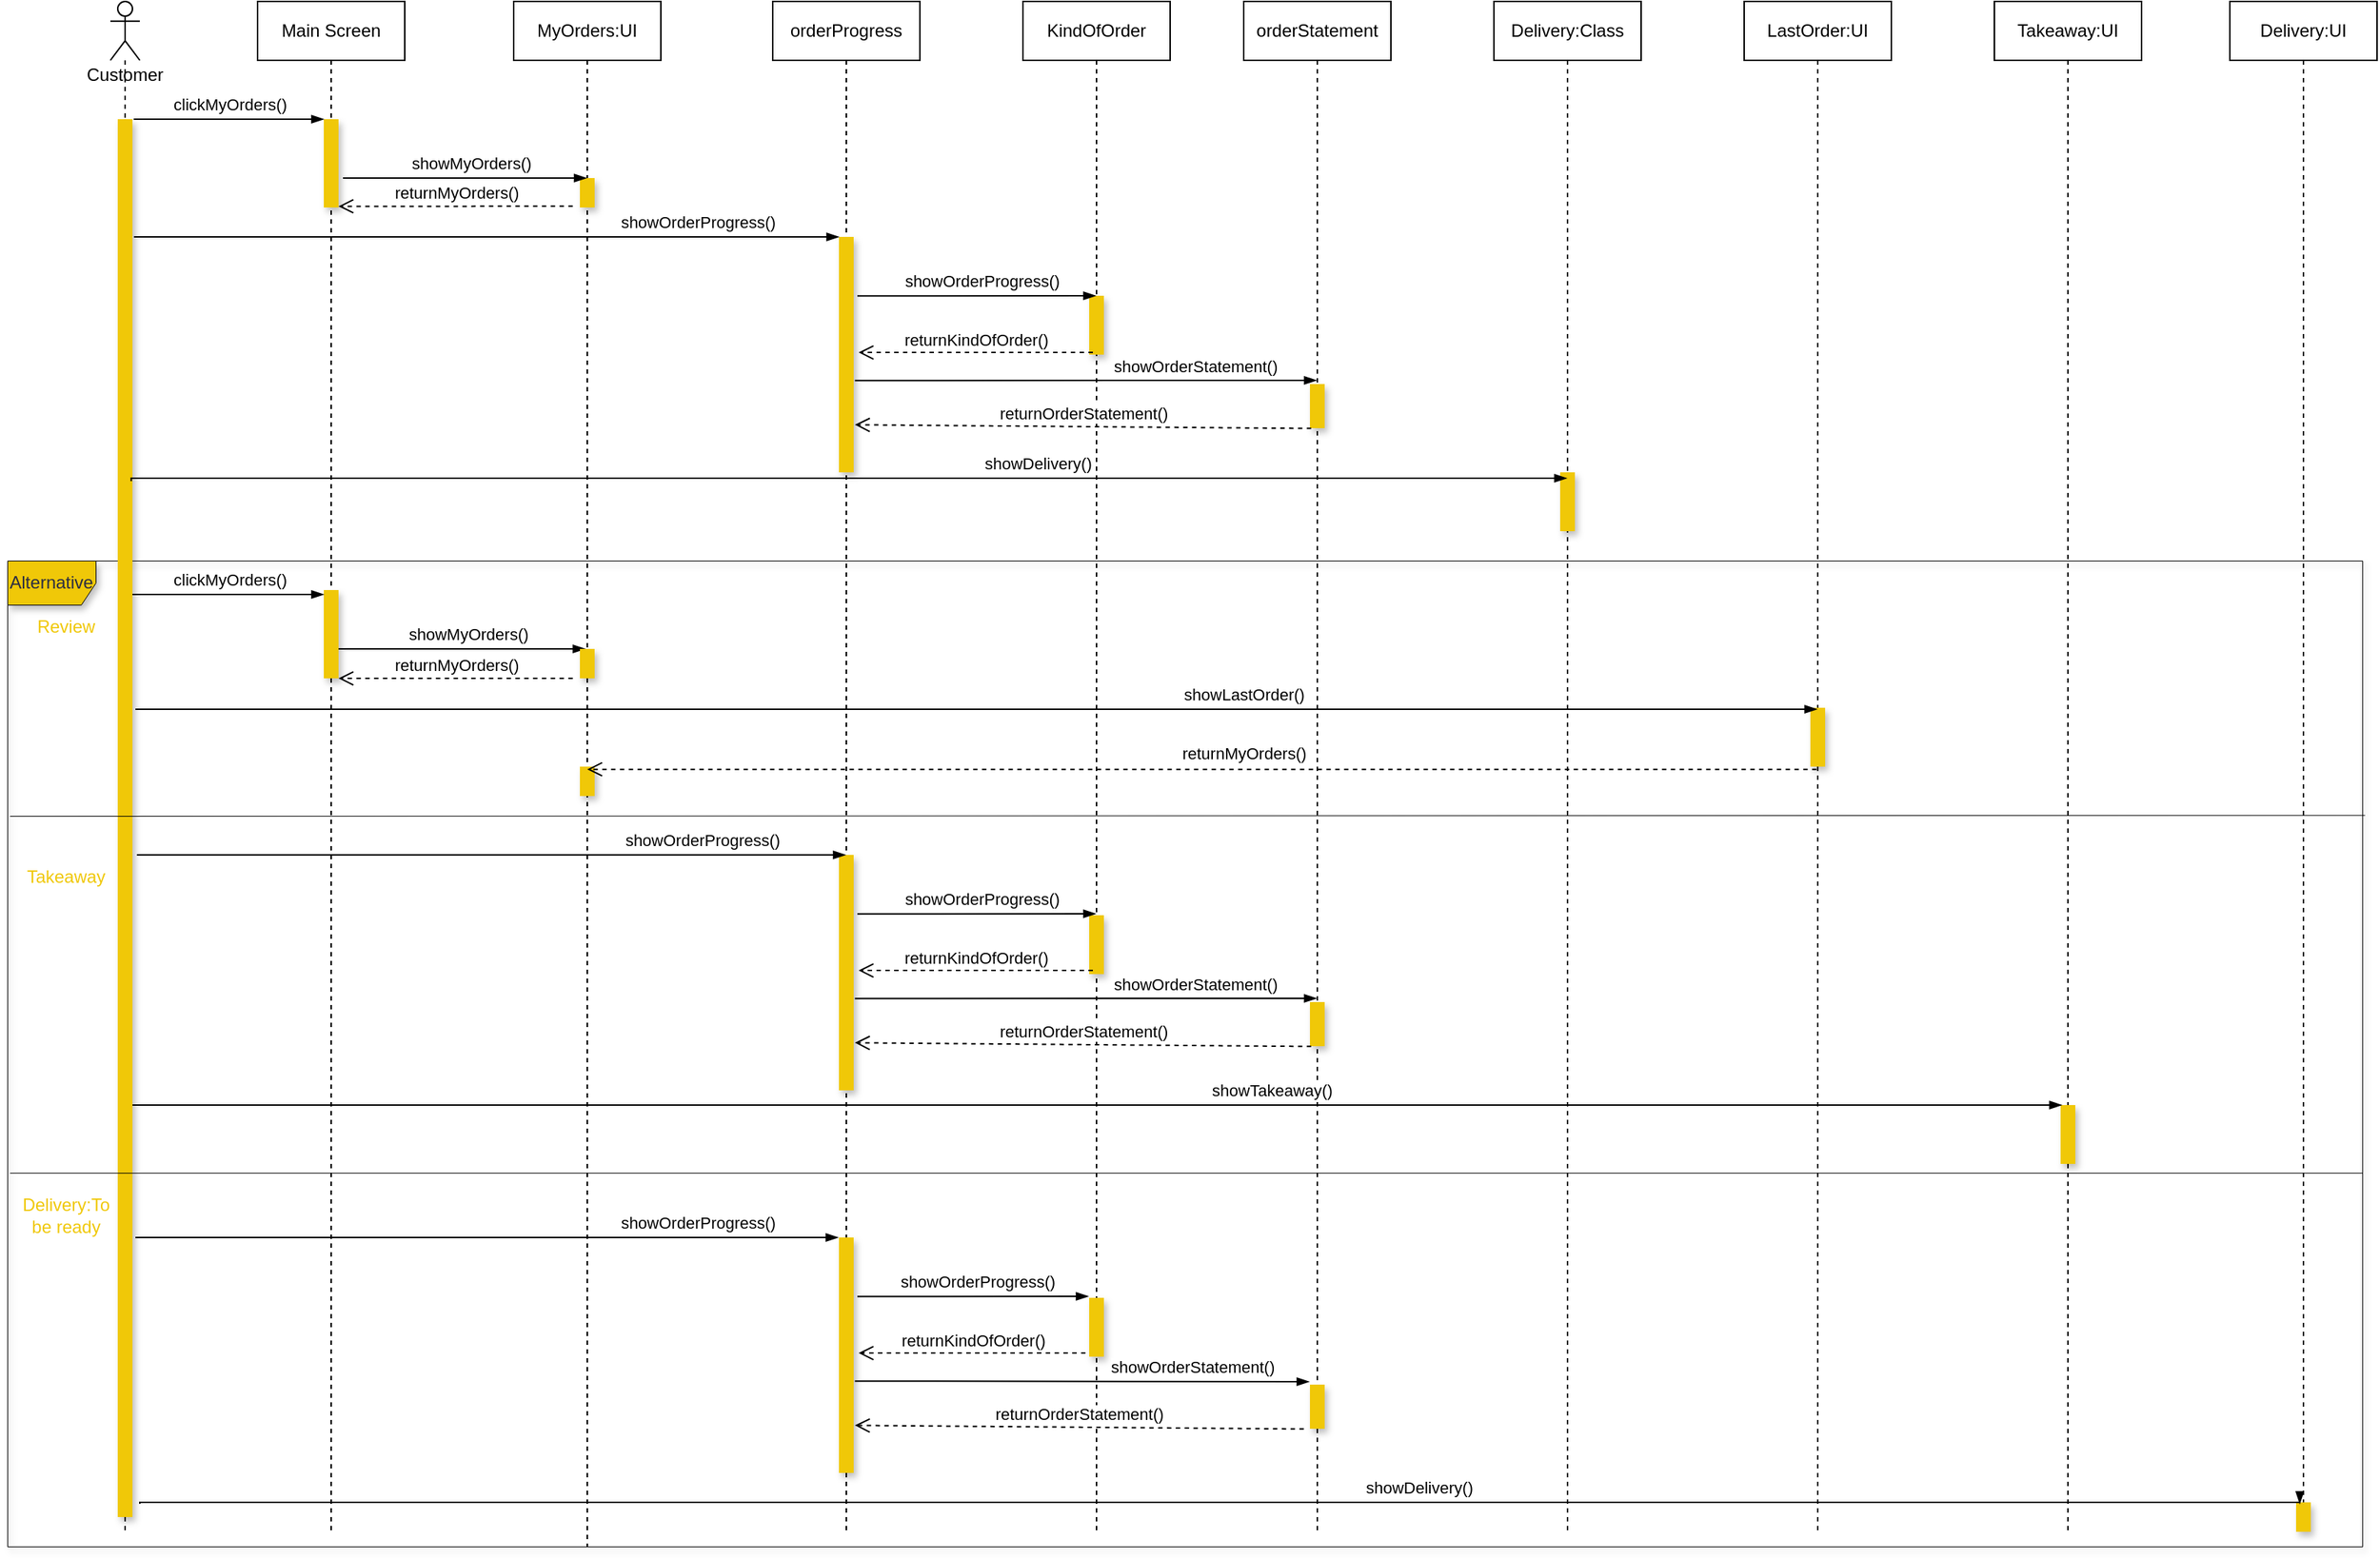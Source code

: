 <mxfile version="18.0.6" type="device"><diagram id="hjb4iSNKub6hVD7OBesj" name="Page-1"><mxGraphModel dx="1106" dy="882" grid="0" gridSize="10" guides="1" tooltips="1" connect="1" arrows="1" fold="1" page="0" pageScale="1" pageWidth="827" pageHeight="1169" math="0" shadow="0"><root><mxCell id="0"/><mxCell id="1" parent="0"/><mxCell id="kwQUIa8k_bRWjqPvPuAZ-77" value="Alternative" style="shape=umlFrame;whiteSpace=wrap;html=1;shadow=1;fillColor=#F0C808;fontColor=#2B2D42;strokeWidth=0.5;" parent="1" vertex="1"><mxGeometry x="20" y="420" width="1600" height="670" as="geometry"/></mxCell><mxCell id="kwQUIa8k_bRWjqPvPuAZ-1" value="Customer" style="shape=umlLifeline;participant=umlActor;perimeter=lifelinePerimeter;whiteSpace=wrap;html=1;container=1;collapsible=0;recursiveResize=0;verticalAlign=top;spacingTop=36;outlineConnect=0;" parent="1" vertex="1"><mxGeometry x="90" y="40" width="20" height="1040" as="geometry"/></mxCell><mxCell id="kwQUIa8k_bRWjqPvPuAZ-4" value="" style="html=1;points=[];perimeter=orthogonalPerimeter;fillColor=#F0C808;strokeColor=none;shadow=1;" parent="kwQUIa8k_bRWjqPvPuAZ-1" vertex="1"><mxGeometry x="5" y="80" width="10" height="950" as="geometry"/></mxCell><mxCell id="kwQUIa8k_bRWjqPvPuAZ-2" value="MyOrders:UI" style="shape=umlLifeline;perimeter=lifelinePerimeter;whiteSpace=wrap;html=1;container=1;collapsible=0;recursiveResize=0;outlineConnect=0;" parent="1" vertex="1"><mxGeometry x="364" y="40" width="100" height="1050" as="geometry"/></mxCell><mxCell id="kwQUIa8k_bRWjqPvPuAZ-10" value="" style="html=1;points=[];perimeter=orthogonalPerimeter;shadow=1;fillColor=#F0C808;strokeColor=none;" parent="kwQUIa8k_bRWjqPvPuAZ-2" vertex="1"><mxGeometry x="45" y="120" width="10" height="20" as="geometry"/></mxCell><mxCell id="kwQUIa8k_bRWjqPvPuAZ-37" value="" style="edgeStyle=elbowEdgeStyle;fontSize=12;html=1;endArrow=blockThin;endFill=1;rounded=0;elbow=vertical;" parent="kwQUIa8k_bRWjqPvPuAZ-2" edge="1"><mxGeometry width="160" relative="1" as="geometry"><mxPoint x="-119" y="440" as="sourcePoint"/><mxPoint x="48.67" y="440" as="targetPoint"/><Array as="points"><mxPoint x="-34.83" y="440"/></Array></mxGeometry></mxCell><mxCell id="kwQUIa8k_bRWjqPvPuAZ-38" value="showMyOrders()" style="edgeLabel;html=1;align=center;verticalAlign=middle;resizable=0;points=[];" parent="kwQUIa8k_bRWjqPvPuAZ-37" vertex="1" connectable="0"><mxGeometry x="0.201" y="-2" relative="1" as="geometry"><mxPoint x="-13" y="-12" as="offset"/></mxGeometry></mxCell><mxCell id="kwQUIa8k_bRWjqPvPuAZ-40" value="" style="html=1;points=[];perimeter=orthogonalPerimeter;shadow=1;fillColor=#F0C808;strokeColor=none;" parent="kwQUIa8k_bRWjqPvPuAZ-2" vertex="1"><mxGeometry x="45" y="440" width="10" height="20" as="geometry"/></mxCell><mxCell id="kwQUIa8k_bRWjqPvPuAZ-45" value="" style="html=1;points=[];perimeter=orthogonalPerimeter;shadow=1;fillColor=#F0C808;strokeColor=none;" parent="kwQUIa8k_bRWjqPvPuAZ-2" vertex="1"><mxGeometry x="45" y="520" width="10" height="20" as="geometry"/></mxCell><mxCell id="kwQUIa8k_bRWjqPvPuAZ-3" value="Main Screen" style="shape=umlLifeline;perimeter=lifelinePerimeter;whiteSpace=wrap;html=1;container=1;collapsible=0;recursiveResize=0;outlineConnect=0;" parent="1" vertex="1"><mxGeometry x="190" y="40" width="100" height="1040" as="geometry"/></mxCell><mxCell id="kwQUIa8k_bRWjqPvPuAZ-5" value="" style="html=1;points=[];perimeter=orthogonalPerimeter;shadow=1;fillColor=#F0C808;strokeColor=none;" parent="kwQUIa8k_bRWjqPvPuAZ-3" vertex="1"><mxGeometry x="45" y="80" width="10" height="60" as="geometry"/></mxCell><mxCell id="kwQUIa8k_bRWjqPvPuAZ-32" value="returnMyOrders()" style="html=1;verticalAlign=bottom;endArrow=open;dashed=1;endSize=8;rounded=0;entryX=1.333;entryY=0.491;entryDx=0;entryDy=0;entryPerimeter=0;exitX=0.25;exitY=0.963;exitDx=0;exitDy=0;exitPerimeter=0;" parent="kwQUIa8k_bRWjqPvPuAZ-3" edge="1"><mxGeometry relative="1" as="geometry"><mxPoint x="214.17" y="139.17" as="sourcePoint"/><mxPoint x="55.0" y="139.21" as="targetPoint"/></mxGeometry></mxCell><mxCell id="kwQUIa8k_bRWjqPvPuAZ-34" value="" style="html=1;points=[];perimeter=orthogonalPerimeter;shadow=1;fillColor=#F0C808;strokeColor=none;" parent="kwQUIa8k_bRWjqPvPuAZ-3" vertex="1"><mxGeometry x="45" y="400" width="10" height="60" as="geometry"/></mxCell><mxCell id="kwQUIa8k_bRWjqPvPuAZ-6" value="" style="edgeStyle=elbowEdgeStyle;fontSize=12;html=1;endArrow=blockThin;endFill=1;rounded=0;exitX=1.083;exitY=0;exitDx=0;exitDy=0;exitPerimeter=0;entryX=0;entryY=0.004;entryDx=0;entryDy=0;entryPerimeter=0;elbow=vertical;" parent="1" source="kwQUIa8k_bRWjqPvPuAZ-4" target="kwQUIa8k_bRWjqPvPuAZ-5" edge="1"><mxGeometry width="160" relative="1" as="geometry"><mxPoint x="110" y="140" as="sourcePoint"/><mxPoint x="270" y="140" as="targetPoint"/></mxGeometry></mxCell><mxCell id="kwQUIa8k_bRWjqPvPuAZ-7" value="clickMyOrders()" style="edgeLabel;html=1;align=center;verticalAlign=middle;resizable=0;points=[];" parent="kwQUIa8k_bRWjqPvPuAZ-6" vertex="1" connectable="0"><mxGeometry x="0.201" y="-2" relative="1" as="geometry"><mxPoint x="-13" y="-12" as="offset"/></mxGeometry></mxCell><mxCell id="kwQUIa8k_bRWjqPvPuAZ-8" value="" style="edgeStyle=elbowEdgeStyle;fontSize=12;html=1;endArrow=blockThin;endFill=1;rounded=0;elbow=vertical;" parent="1" target="kwQUIa8k_bRWjqPvPuAZ-2" edge="1"><mxGeometry width="160" relative="1" as="geometry"><mxPoint x="248" y="160" as="sourcePoint"/><mxPoint x="245" y="130.16" as="targetPoint"/><Array as="points"><mxPoint x="330" y="160"/></Array></mxGeometry></mxCell><mxCell id="kwQUIa8k_bRWjqPvPuAZ-9" value="showMyOrders()" style="edgeLabel;html=1;align=center;verticalAlign=middle;resizable=0;points=[];" parent="kwQUIa8k_bRWjqPvPuAZ-8" vertex="1" connectable="0"><mxGeometry x="0.201" y="-2" relative="1" as="geometry"><mxPoint x="-13" y="-12" as="offset"/></mxGeometry></mxCell><mxCell id="kwQUIa8k_bRWjqPvPuAZ-11" value="orderProgress" style="shape=umlLifeline;perimeter=lifelinePerimeter;whiteSpace=wrap;html=1;container=1;collapsible=0;recursiveResize=0;outlineConnect=0;" parent="1" vertex="1"><mxGeometry x="540" y="40" width="100" height="1040" as="geometry"/></mxCell><mxCell id="kwQUIa8k_bRWjqPvPuAZ-12" value="" style="html=1;points=[];perimeter=orthogonalPerimeter;shadow=1;fillColor=#F0C808;strokeColor=none;" parent="kwQUIa8k_bRWjqPvPuAZ-11" vertex="1"><mxGeometry x="45" y="160" width="10" height="160" as="geometry"/></mxCell><mxCell id="kwQUIa8k_bRWjqPvPuAZ-50" value="" style="html=1;points=[];perimeter=orthogonalPerimeter;shadow=1;fillColor=#F0C808;strokeColor=none;" parent="kwQUIa8k_bRWjqPvPuAZ-11" vertex="1"><mxGeometry x="45" y="580" width="10" height="160" as="geometry"/></mxCell><mxCell id="kwQUIa8k_bRWjqPvPuAZ-65" value="" style="html=1;points=[];perimeter=orthogonalPerimeter;shadow=1;fillColor=#F0C808;strokeColor=none;" parent="kwQUIa8k_bRWjqPvPuAZ-11" vertex="1"><mxGeometry x="45" y="840" width="10" height="160" as="geometry"/></mxCell><mxCell id="kwQUIa8k_bRWjqPvPuAZ-13" value="KindOfOrder" style="shape=umlLifeline;perimeter=lifelinePerimeter;whiteSpace=wrap;html=1;container=1;collapsible=0;recursiveResize=0;outlineConnect=0;" parent="1" vertex="1"><mxGeometry x="710" y="40" width="100" height="1040" as="geometry"/></mxCell><mxCell id="kwQUIa8k_bRWjqPvPuAZ-14" value="" style="html=1;points=[];perimeter=orthogonalPerimeter;shadow=1;fillColor=#F0C808;strokeColor=none;" parent="kwQUIa8k_bRWjqPvPuAZ-13" vertex="1"><mxGeometry x="45" y="200" width="10" height="40" as="geometry"/></mxCell><mxCell id="kwQUIa8k_bRWjqPvPuAZ-80" value="" style="html=1;points=[];perimeter=orthogonalPerimeter;shadow=1;fillColor=#F0C808;strokeColor=none;" parent="kwQUIa8k_bRWjqPvPuAZ-13" vertex="1"><mxGeometry x="45" y="621" width="10" height="40" as="geometry"/></mxCell><mxCell id="kwQUIa8k_bRWjqPvPuAZ-81" value="" style="html=1;points=[];perimeter=orthogonalPerimeter;shadow=1;fillColor=#F0C808;strokeColor=none;" parent="kwQUIa8k_bRWjqPvPuAZ-13" vertex="1"><mxGeometry x="45" y="881" width="10" height="40" as="geometry"/></mxCell><mxCell id="kwQUIa8k_bRWjqPvPuAZ-15" value="orderStatement" style="shape=umlLifeline;perimeter=lifelinePerimeter;whiteSpace=wrap;html=1;container=1;collapsible=0;recursiveResize=0;outlineConnect=0;" parent="1" vertex="1"><mxGeometry x="860" y="40" width="100" height="1040" as="geometry"/></mxCell><mxCell id="kwQUIa8k_bRWjqPvPuAZ-16" value="" style="html=1;points=[];perimeter=orthogonalPerimeter;shadow=1;fillColor=#F0C808;strokeColor=none;" parent="kwQUIa8k_bRWjqPvPuAZ-15" vertex="1"><mxGeometry x="45" y="260" width="10" height="30" as="geometry"/></mxCell><mxCell id="kwQUIa8k_bRWjqPvPuAZ-59" value="" style="html=1;points=[];perimeter=orthogonalPerimeter;shadow=1;fillColor=#F0C808;strokeColor=none;" parent="kwQUIa8k_bRWjqPvPuAZ-15" vertex="1"><mxGeometry x="45" y="680" width="10" height="30" as="geometry"/></mxCell><mxCell id="kwQUIa8k_bRWjqPvPuAZ-76" value="" style="html=1;points=[];perimeter=orthogonalPerimeter;shadow=1;fillColor=#F0C808;strokeColor=none;" parent="kwQUIa8k_bRWjqPvPuAZ-15" vertex="1"><mxGeometry x="45" y="940" width="10" height="30" as="geometry"/></mxCell><mxCell id="kwQUIa8k_bRWjqPvPuAZ-17" value="" style="edgeStyle=elbowEdgeStyle;fontSize=12;html=1;endArrow=blockThin;endFill=1;rounded=0;elbow=vertical;" parent="1" target="kwQUIa8k_bRWjqPvPuAZ-12" edge="1"><mxGeometry width="160" relative="1" as="geometry"><mxPoint x="106" y="200" as="sourcePoint"/><mxPoint x="590" y="198" as="targetPoint"/><Array as="points"><mxPoint x="170" y="200"/></Array></mxGeometry></mxCell><mxCell id="kwQUIa8k_bRWjqPvPuAZ-18" value="showOrderProgress()" style="edgeLabel;html=1;align=center;verticalAlign=middle;resizable=0;points=[];" parent="kwQUIa8k_bRWjqPvPuAZ-17" vertex="1" connectable="0"><mxGeometry x="0.201" y="-2" relative="1" as="geometry"><mxPoint x="95" y="-12" as="offset"/></mxGeometry></mxCell><mxCell id="kwQUIa8k_bRWjqPvPuAZ-19" value="Delivery:Class" style="shape=umlLifeline;perimeter=lifelinePerimeter;whiteSpace=wrap;html=1;container=1;collapsible=0;recursiveResize=0;outlineConnect=0;" parent="1" vertex="1"><mxGeometry x="1030" y="40" width="100" height="1040" as="geometry"/></mxCell><mxCell id="kwQUIa8k_bRWjqPvPuAZ-20" value="" style="html=1;points=[];perimeter=orthogonalPerimeter;shadow=1;fillColor=#F0C808;strokeColor=none;" parent="kwQUIa8k_bRWjqPvPuAZ-19" vertex="1"><mxGeometry x="45" y="320" width="10" height="40" as="geometry"/></mxCell><mxCell id="kwQUIa8k_bRWjqPvPuAZ-23" value="returnKindOfOrder()" style="html=1;verticalAlign=bottom;endArrow=open;dashed=1;endSize=8;rounded=0;entryX=1.333;entryY=0.491;entryDx=0;entryDy=0;entryPerimeter=0;exitX=0.25;exitY=0.963;exitDx=0;exitDy=0;exitPerimeter=0;" parent="1" source="kwQUIa8k_bRWjqPvPuAZ-14" target="kwQUIa8k_bRWjqPvPuAZ-12" edge="1"><mxGeometry relative="1" as="geometry"><mxPoint x="690" y="280" as="sourcePoint"/><mxPoint x="610" y="280" as="targetPoint"/></mxGeometry></mxCell><mxCell id="kwQUIa8k_bRWjqPvPuAZ-25" value="" style="edgeStyle=elbowEdgeStyle;fontSize=12;html=1;endArrow=blockThin;endFill=1;rounded=0;exitX=1.25;exitY=0.251;exitDx=0;exitDy=0;exitPerimeter=0;elbow=vertical;" parent="1" source="kwQUIa8k_bRWjqPvPuAZ-12" target="kwQUIa8k_bRWjqPvPuAZ-13" edge="1"><mxGeometry width="160" relative="1" as="geometry"><mxPoint x="430.83" y="209.32" as="sourcePoint"/><mxPoint x="600" y="208" as="targetPoint"/></mxGeometry></mxCell><mxCell id="kwQUIa8k_bRWjqPvPuAZ-26" value="showOrderProgress()" style="edgeLabel;html=1;align=center;verticalAlign=middle;resizable=0;points=[];" parent="kwQUIa8k_bRWjqPvPuAZ-25" vertex="1" connectable="0"><mxGeometry x="0.201" y="-2" relative="1" as="geometry"><mxPoint x="-13" y="-12" as="offset"/></mxGeometry></mxCell><mxCell id="kwQUIa8k_bRWjqPvPuAZ-27" value="" style="edgeStyle=elbowEdgeStyle;fontSize=12;html=1;endArrow=blockThin;endFill=1;rounded=0;elbow=vertical;exitX=1.083;exitY=0.61;exitDx=0;exitDy=0;exitPerimeter=0;" parent="1" source="kwQUIa8k_bRWjqPvPuAZ-12" target="kwQUIa8k_bRWjqPvPuAZ-15" edge="1"><mxGeometry width="160" relative="1" as="geometry"><mxPoint x="607.5" y="250.16" as="sourcePoint"/><mxPoint x="769.5" y="250.167" as="targetPoint"/><Array as="points"/></mxGeometry></mxCell><mxCell id="kwQUIa8k_bRWjqPvPuAZ-28" value="showOrderStatement()" style="edgeLabel;html=1;align=center;verticalAlign=middle;resizable=0;points=[];" parent="kwQUIa8k_bRWjqPvPuAZ-27" vertex="1" connectable="0"><mxGeometry x="0.201" y="-2" relative="1" as="geometry"><mxPoint x="43" y="-12" as="offset"/></mxGeometry></mxCell><mxCell id="kwQUIa8k_bRWjqPvPuAZ-29" value="returnOrderStatement()" style="html=1;verticalAlign=bottom;endArrow=open;dashed=1;endSize=8;rounded=0;entryX=1.083;entryY=0.798;entryDx=0;entryDy=0;entryPerimeter=0;exitX=0.083;exitY=1.006;exitDx=0;exitDy=0;exitPerimeter=0;" parent="1" source="kwQUIa8k_bRWjqPvPuAZ-16" target="kwQUIa8k_bRWjqPvPuAZ-12" edge="1"><mxGeometry relative="1" as="geometry"><mxPoint x="767.5" y="288.52" as="sourcePoint"/><mxPoint x="608.33" y="288.56" as="targetPoint"/></mxGeometry></mxCell><mxCell id="kwQUIa8k_bRWjqPvPuAZ-30" value="" style="edgeStyle=elbowEdgeStyle;fontSize=12;html=1;endArrow=blockThin;endFill=1;rounded=0;elbow=vertical;exitX=0.917;exitY=0.259;exitDx=0;exitDy=0;exitPerimeter=0;" parent="1" source="kwQUIa8k_bRWjqPvPuAZ-4" target="kwQUIa8k_bRWjqPvPuAZ-19" edge="1"><mxGeometry width="160" relative="1" as="geometry"><mxPoint x="607.5" y="250.16" as="sourcePoint"/><mxPoint x="1060" y="365" as="targetPoint"/><Array as="points"><mxPoint x="1080" y="364"/></Array></mxGeometry></mxCell><mxCell id="kwQUIa8k_bRWjqPvPuAZ-31" value="showDelivery()" style="edgeLabel;html=1;align=center;verticalAlign=middle;resizable=0;points=[];" parent="kwQUIa8k_bRWjqPvPuAZ-30" vertex="1" connectable="0"><mxGeometry x="0.201" y="-2" relative="1" as="geometry"><mxPoint x="31" y="-12" as="offset"/></mxGeometry></mxCell><mxCell id="kwQUIa8k_bRWjqPvPuAZ-33" value="Review" style="text;html=1;strokeColor=none;fillColor=none;align=center;verticalAlign=middle;whiteSpace=wrap;rounded=0;shadow=1;fontColor=#F0C808;" parent="1" vertex="1"><mxGeometry x="30" y="450" width="60" height="30" as="geometry"/></mxCell><mxCell id="kwQUIa8k_bRWjqPvPuAZ-35" value="" style="edgeStyle=elbowEdgeStyle;fontSize=12;html=1;endArrow=blockThin;endFill=1;rounded=0;exitX=1;exitY=0.34;exitDx=0;exitDy=0;exitPerimeter=0;elbow=vertical;entryX=0;entryY=0.044;entryDx=0;entryDy=0;entryPerimeter=0;" parent="1" source="kwQUIa8k_bRWjqPvPuAZ-4" target="kwQUIa8k_bRWjqPvPuAZ-34" edge="1"><mxGeometry width="160" relative="1" as="geometry"><mxPoint x="110.0" y="440" as="sourcePoint"/><mxPoint x="230" y="442" as="targetPoint"/></mxGeometry></mxCell><mxCell id="kwQUIa8k_bRWjqPvPuAZ-36" value="clickMyOrders()" style="edgeLabel;html=1;align=center;verticalAlign=middle;resizable=0;points=[];" parent="kwQUIa8k_bRWjqPvPuAZ-35" vertex="1" connectable="0"><mxGeometry x="0.201" y="-2" relative="1" as="geometry"><mxPoint x="-13" y="-12" as="offset"/></mxGeometry></mxCell><mxCell id="kwQUIa8k_bRWjqPvPuAZ-39" value="returnMyOrders()" style="html=1;verticalAlign=bottom;endArrow=open;dashed=1;endSize=8;rounded=0;entryX=1.333;entryY=0.491;entryDx=0;entryDy=0;entryPerimeter=0;exitX=0.25;exitY=0.963;exitDx=0;exitDy=0;exitPerimeter=0;" parent="1" edge="1"><mxGeometry relative="1" as="geometry"><mxPoint x="404.17" y="500.0" as="sourcePoint"/><mxPoint x="245.0" y="500.04" as="targetPoint"/></mxGeometry></mxCell><mxCell id="kwQUIa8k_bRWjqPvPuAZ-41" value="LastOrder:UI" style="shape=umlLifeline;perimeter=lifelinePerimeter;whiteSpace=wrap;html=1;container=1;collapsible=0;recursiveResize=0;outlineConnect=0;" parent="1" vertex="1"><mxGeometry x="1200" y="40" width="100" height="1040" as="geometry"/></mxCell><mxCell id="kwQUIa8k_bRWjqPvPuAZ-42" value="" style="html=1;points=[];perimeter=orthogonalPerimeter;shadow=1;fillColor=#F0C808;strokeColor=none;" parent="kwQUIa8k_bRWjqPvPuAZ-41" vertex="1"><mxGeometry x="45" y="480" width="10" height="40" as="geometry"/></mxCell><mxCell id="kwQUIa8k_bRWjqPvPuAZ-43" value="" style="edgeStyle=elbowEdgeStyle;fontSize=12;html=1;endArrow=blockThin;endFill=1;rounded=0;elbow=vertical;" parent="1" target="kwQUIa8k_bRWjqPvPuAZ-41" edge="1"><mxGeometry width="160" relative="1" as="geometry"><mxPoint x="107" y="521" as="sourcePoint"/><mxPoint x="589.17" y="521.4" as="targetPoint"/><Array as="points"/></mxGeometry></mxCell><mxCell id="kwQUIa8k_bRWjqPvPuAZ-44" value="showLastOrder()" style="edgeLabel;html=1;align=center;verticalAlign=middle;resizable=0;points=[];" parent="kwQUIa8k_bRWjqPvPuAZ-43" vertex="1" connectable="0"><mxGeometry x="0.201" y="-2" relative="1" as="geometry"><mxPoint x="67" y="-12" as="offset"/></mxGeometry></mxCell><mxCell id="kwQUIa8k_bRWjqPvPuAZ-46" value="returnMyOrders()" style="html=1;verticalAlign=bottom;endArrow=open;dashed=1;endSize=8;rounded=0;exitX=0.417;exitY=1.046;exitDx=0;exitDy=0;exitPerimeter=0;" parent="1" source="kwQUIa8k_bRWjqPvPuAZ-42" target="kwQUIa8k_bRWjqPvPuAZ-2" edge="1"><mxGeometry x="-0.068" y="-2" relative="1" as="geometry"><mxPoint x="910.0" y="562.5" as="sourcePoint"/><mxPoint x="600.0" y="560" as="targetPoint"/><mxPoint as="offset"/></mxGeometry></mxCell><mxCell id="kwQUIa8k_bRWjqPvPuAZ-47" value="Takeaway" style="text;html=1;strokeColor=none;fillColor=none;align=center;verticalAlign=middle;whiteSpace=wrap;rounded=0;shadow=1;fontColor=#F0C808;" parent="1" vertex="1"><mxGeometry x="30" y="620" width="60" height="30" as="geometry"/></mxCell><mxCell id="kwQUIa8k_bRWjqPvPuAZ-48" value="Takeaway:UI" style="shape=umlLifeline;perimeter=lifelinePerimeter;whiteSpace=wrap;html=1;container=1;collapsible=0;recursiveResize=0;outlineConnect=0;" parent="1" vertex="1"><mxGeometry x="1370" y="40" width="100" height="1040" as="geometry"/></mxCell><mxCell id="kwQUIa8k_bRWjqPvPuAZ-49" value="" style="html=1;points=[];perimeter=orthogonalPerimeter;shadow=1;fillColor=#F0C808;strokeColor=none;" parent="kwQUIa8k_bRWjqPvPuAZ-48" vertex="1"><mxGeometry x="45" y="750" width="10" height="40" as="geometry"/></mxCell><mxCell id="kwQUIa8k_bRWjqPvPuAZ-51" value="" style="edgeStyle=elbowEdgeStyle;fontSize=12;html=1;endArrow=blockThin;endFill=1;rounded=0;exitX=1.25;exitY=0.251;exitDx=0;exitDy=0;exitPerimeter=0;elbow=vertical;" parent="1" source="kwQUIa8k_bRWjqPvPuAZ-50" edge="1"><mxGeometry width="160" relative="1" as="geometry"><mxPoint x="430.83" y="629.32" as="sourcePoint"/><mxPoint x="759.5" y="660.167" as="targetPoint"/></mxGeometry></mxCell><mxCell id="kwQUIa8k_bRWjqPvPuAZ-52" value="showOrderProgress()" style="edgeLabel;html=1;align=center;verticalAlign=middle;resizable=0;points=[];" parent="kwQUIa8k_bRWjqPvPuAZ-51" vertex="1" connectable="0"><mxGeometry x="0.201" y="-2" relative="1" as="geometry"><mxPoint x="-13" y="-12" as="offset"/></mxGeometry></mxCell><mxCell id="kwQUIa8k_bRWjqPvPuAZ-53" value="returnKindOfOrder()" style="html=1;verticalAlign=bottom;endArrow=open;dashed=1;endSize=8;rounded=0;entryX=1.333;entryY=0.491;entryDx=0;entryDy=0;entryPerimeter=0;exitX=0.25;exitY=0.963;exitDx=0;exitDy=0;exitPerimeter=0;" parent="1" target="kwQUIa8k_bRWjqPvPuAZ-50" edge="1"><mxGeometry relative="1" as="geometry"><mxPoint x="757.5" y="698.52" as="sourcePoint"/><mxPoint x="610" y="700" as="targetPoint"/></mxGeometry></mxCell><mxCell id="kwQUIa8k_bRWjqPvPuAZ-54" value="" style="edgeStyle=elbowEdgeStyle;fontSize=12;html=1;endArrow=blockThin;endFill=1;rounded=0;elbow=vertical;exitX=1.083;exitY=0.61;exitDx=0;exitDy=0;exitPerimeter=0;" parent="1" source="kwQUIa8k_bRWjqPvPuAZ-50" edge="1"><mxGeometry width="160" relative="1" as="geometry"><mxPoint x="607.5" y="670.16" as="sourcePoint"/><mxPoint x="909.5" y="717.667" as="targetPoint"/><Array as="points"/></mxGeometry></mxCell><mxCell id="kwQUIa8k_bRWjqPvPuAZ-55" value="showOrderStatement()" style="edgeLabel;html=1;align=center;verticalAlign=middle;resizable=0;points=[];" parent="kwQUIa8k_bRWjqPvPuAZ-54" vertex="1" connectable="0"><mxGeometry x="0.201" y="-2" relative="1" as="geometry"><mxPoint x="43" y="-12" as="offset"/></mxGeometry></mxCell><mxCell id="kwQUIa8k_bRWjqPvPuAZ-56" value="returnOrderStatement()" style="html=1;verticalAlign=bottom;endArrow=open;dashed=1;endSize=8;rounded=0;entryX=1.083;entryY=0.798;entryDx=0;entryDy=0;entryPerimeter=0;exitX=0.083;exitY=1.006;exitDx=0;exitDy=0;exitPerimeter=0;" parent="1" target="kwQUIa8k_bRWjqPvPuAZ-50" edge="1"><mxGeometry relative="1" as="geometry"><mxPoint x="905.83" y="750.18" as="sourcePoint"/><mxPoint x="608.33" y="708.56" as="targetPoint"/></mxGeometry></mxCell><mxCell id="kwQUIa8k_bRWjqPvPuAZ-57" value="" style="edgeStyle=elbowEdgeStyle;fontSize=12;html=1;endArrow=blockThin;endFill=1;rounded=0;elbow=vertical;" parent="1" target="kwQUIa8k_bRWjqPvPuAZ-11" edge="1"><mxGeometry width="160" relative="1" as="geometry"><mxPoint x="108" y="620" as="sourcePoint"/><mxPoint x="560" y="630" as="targetPoint"/><Array as="points"><mxPoint x="120" y="620"/></Array></mxGeometry></mxCell><mxCell id="kwQUIa8k_bRWjqPvPuAZ-58" value="showOrderProgress()" style="edgeLabel;html=1;align=center;verticalAlign=middle;resizable=0;points=[];" parent="kwQUIa8k_bRWjqPvPuAZ-57" vertex="1" connectable="0"><mxGeometry x="0.201" y="-2" relative="1" as="geometry"><mxPoint x="95" y="-12" as="offset"/></mxGeometry></mxCell><mxCell id="kwQUIa8k_bRWjqPvPuAZ-60" value="" style="edgeStyle=elbowEdgeStyle;fontSize=12;html=1;endArrow=blockThin;endFill=1;rounded=0;elbow=vertical;entryX=0.083;entryY=0.004;entryDx=0;entryDy=0;entryPerimeter=0;" parent="1" target="kwQUIa8k_bRWjqPvPuAZ-49" edge="1"><mxGeometry width="160" relative="1" as="geometry"><mxPoint x="105" y="790" as="sourcePoint"/><mxPoint x="1400" y="790" as="targetPoint"/><Array as="points"><mxPoint x="770" y="790"/></Array></mxGeometry></mxCell><mxCell id="kwQUIa8k_bRWjqPvPuAZ-61" value="showTakeaway()" style="edgeLabel;html=1;align=center;verticalAlign=middle;resizable=0;points=[];" parent="kwQUIa8k_bRWjqPvPuAZ-60" vertex="1" connectable="0"><mxGeometry x="0.201" y="-2" relative="1" as="geometry"><mxPoint x="-13" y="-12" as="offset"/></mxGeometry></mxCell><mxCell id="kwQUIa8k_bRWjqPvPuAZ-62" value="Delivery:To be ready" style="text;html=1;strokeColor=none;fillColor=none;align=center;verticalAlign=middle;whiteSpace=wrap;rounded=0;shadow=1;fontColor=#F0C808;" parent="1" vertex="1"><mxGeometry x="30" y="850" width="60" height="30" as="geometry"/></mxCell><mxCell id="kwQUIa8k_bRWjqPvPuAZ-63" value="Delivery:UI" style="shape=umlLifeline;perimeter=lifelinePerimeter;whiteSpace=wrap;html=1;container=1;collapsible=0;recursiveResize=0;outlineConnect=0;" parent="1" vertex="1"><mxGeometry x="1530" y="40" width="100" height="1040" as="geometry"/></mxCell><mxCell id="kwQUIa8k_bRWjqPvPuAZ-64" value="" style="html=1;points=[];perimeter=orthogonalPerimeter;shadow=1;fillColor=#F0C808;strokeColor=none;" parent="kwQUIa8k_bRWjqPvPuAZ-63" vertex="1"><mxGeometry x="45" y="1020" width="10" height="20" as="geometry"/></mxCell><mxCell id="kwQUIa8k_bRWjqPvPuAZ-66" value="" style="edgeStyle=elbowEdgeStyle;fontSize=12;html=1;endArrow=blockThin;endFill=1;rounded=0;exitX=1.25;exitY=0.251;exitDx=0;exitDy=0;exitPerimeter=0;elbow=vertical;" parent="1" source="kwQUIa8k_bRWjqPvPuAZ-65" edge="1"><mxGeometry width="160" relative="1" as="geometry"><mxPoint x="425.83" y="889.32" as="sourcePoint"/><mxPoint x="754.5" y="920.167" as="targetPoint"/></mxGeometry></mxCell><mxCell id="kwQUIa8k_bRWjqPvPuAZ-67" value="showOrderProgress()" style="edgeLabel;html=1;align=center;verticalAlign=middle;resizable=0;points=[];" parent="kwQUIa8k_bRWjqPvPuAZ-66" vertex="1" connectable="0"><mxGeometry x="0.201" y="-2" relative="1" as="geometry"><mxPoint x="-13" y="-12" as="offset"/></mxGeometry></mxCell><mxCell id="kwQUIa8k_bRWjqPvPuAZ-68" value="returnKindOfOrder()" style="html=1;verticalAlign=bottom;endArrow=open;dashed=1;endSize=8;rounded=0;entryX=1.333;entryY=0.491;entryDx=0;entryDy=0;entryPerimeter=0;exitX=0.25;exitY=0.963;exitDx=0;exitDy=0;exitPerimeter=0;" parent="1" target="kwQUIa8k_bRWjqPvPuAZ-65" edge="1"><mxGeometry relative="1" as="geometry"><mxPoint x="752.5" y="958.52" as="sourcePoint"/><mxPoint x="605" y="960" as="targetPoint"/></mxGeometry></mxCell><mxCell id="kwQUIa8k_bRWjqPvPuAZ-69" value="" style="edgeStyle=elbowEdgeStyle;fontSize=12;html=1;endArrow=blockThin;endFill=1;rounded=0;elbow=vertical;exitX=1.083;exitY=0.61;exitDx=0;exitDy=0;exitPerimeter=0;" parent="1" source="kwQUIa8k_bRWjqPvPuAZ-65" edge="1"><mxGeometry width="160" relative="1" as="geometry"><mxPoint x="602.5" y="930.16" as="sourcePoint"/><mxPoint x="904.5" y="977.667" as="targetPoint"/><Array as="points"><mxPoint x="750" y="978"/></Array></mxGeometry></mxCell><mxCell id="kwQUIa8k_bRWjqPvPuAZ-70" value="showOrderStatement()" style="edgeLabel;html=1;align=center;verticalAlign=middle;resizable=0;points=[];" parent="kwQUIa8k_bRWjqPvPuAZ-69" vertex="1" connectable="0"><mxGeometry x="0.201" y="-2" relative="1" as="geometry"><mxPoint x="43" y="-12" as="offset"/></mxGeometry></mxCell><mxCell id="kwQUIa8k_bRWjqPvPuAZ-71" value="returnOrderStatement()" style="html=1;verticalAlign=bottom;endArrow=open;dashed=1;endSize=8;rounded=0;entryX=1.083;entryY=0.798;entryDx=0;entryDy=0;entryPerimeter=0;exitX=0.083;exitY=1.006;exitDx=0;exitDy=0;exitPerimeter=0;" parent="1" target="kwQUIa8k_bRWjqPvPuAZ-65" edge="1"><mxGeometry relative="1" as="geometry"><mxPoint x="900.83" y="1010.18" as="sourcePoint"/><mxPoint x="603.33" y="968.56" as="targetPoint"/></mxGeometry></mxCell><mxCell id="kwQUIa8k_bRWjqPvPuAZ-72" value="" style="edgeStyle=elbowEdgeStyle;fontSize=12;html=1;endArrow=blockThin;endFill=1;rounded=0;elbow=vertical;" parent="1" edge="1"><mxGeometry width="160" relative="1" as="geometry"><mxPoint x="107" y="880" as="sourcePoint"/><mxPoint x="584.5" y="880" as="targetPoint"/><Array as="points"><mxPoint x="115" y="880"/></Array></mxGeometry></mxCell><mxCell id="kwQUIa8k_bRWjqPvPuAZ-73" value="showOrderProgress()" style="edgeLabel;html=1;align=center;verticalAlign=middle;resizable=0;points=[];" parent="kwQUIa8k_bRWjqPvPuAZ-72" vertex="1" connectable="0"><mxGeometry x="0.201" y="-2" relative="1" as="geometry"><mxPoint x="95" y="-12" as="offset"/></mxGeometry></mxCell><mxCell id="kwQUIa8k_bRWjqPvPuAZ-74" value="" style="edgeStyle=elbowEdgeStyle;fontSize=12;html=1;endArrow=blockThin;endFill=1;rounded=0;elbow=vertical;entryX=0.25;entryY=0.05;entryDx=0;entryDy=0;entryPerimeter=0;" parent="1" target="kwQUIa8k_bRWjqPvPuAZ-64" edge="1"><mxGeometry width="160" relative="1" as="geometry"><mxPoint x="110" y="1061" as="sourcePoint"/><mxPoint x="1410.83" y="1050.16" as="targetPoint"/><Array as="points"><mxPoint x="1570" y="1060"/></Array></mxGeometry></mxCell><mxCell id="kwQUIa8k_bRWjqPvPuAZ-75" value="showDelivery()" style="edgeLabel;html=1;align=center;verticalAlign=middle;resizable=0;points=[];" parent="kwQUIa8k_bRWjqPvPuAZ-74" vertex="1" connectable="0"><mxGeometry x="0.201" y="-2" relative="1" as="geometry"><mxPoint x="-13" y="-12" as="offset"/></mxGeometry></mxCell><mxCell id="kwQUIa8k_bRWjqPvPuAZ-78" value="" style="endArrow=none;html=1;rounded=0;exitX=0.001;exitY=0.259;exitDx=0;exitDy=0;exitPerimeter=0;entryX=1.001;entryY=0.258;entryDx=0;entryDy=0;entryPerimeter=0;fontColor=#2B2D42;strokeWidth=0.5;" parent="1" source="kwQUIa8k_bRWjqPvPuAZ-77" target="kwQUIa8k_bRWjqPvPuAZ-77" edge="1"><mxGeometry width="50" height="50" relative="1" as="geometry"><mxPoint x="29" y="318" as="sourcePoint"/><mxPoint x="79" y="268" as="targetPoint"/></mxGeometry></mxCell><mxCell id="kwQUIa8k_bRWjqPvPuAZ-79" value="" style="endArrow=none;html=1;rounded=0;exitX=0.001;exitY=0.621;exitDx=0;exitDy=0;exitPerimeter=0;entryX=1;entryY=0.621;entryDx=0;entryDy=0;entryPerimeter=0;fontColor=#2B2D42;strokeWidth=0.5;" parent="1" source="kwQUIa8k_bRWjqPvPuAZ-77" target="kwQUIa8k_bRWjqPvPuAZ-77" edge="1"><mxGeometry width="50" height="50" relative="1" as="geometry"><mxPoint x="31.6" y="603.53" as="sourcePoint"/><mxPoint x="1630" y="604.2" as="targetPoint"/></mxGeometry></mxCell></root></mxGraphModel></diagram></mxfile>